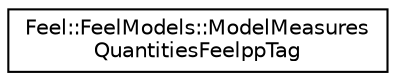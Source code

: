 digraph "Graphical Class Hierarchy"
{
 // LATEX_PDF_SIZE
  edge [fontname="Helvetica",fontsize="10",labelfontname="Helvetica",labelfontsize="10"];
  node [fontname="Helvetica",fontsize="10",shape=record];
  rankdir="LR";
  Node0 [label="Feel::FeelModels::ModelMeasures\lQuantitiesFeelppTag",height=0.2,width=0.4,color="black", fillcolor="white", style="filled",URL="$structFeel_1_1FeelModels_1_1ModelMeasuresQuantitiesFeelppTag.html",tooltip=" "];
}
